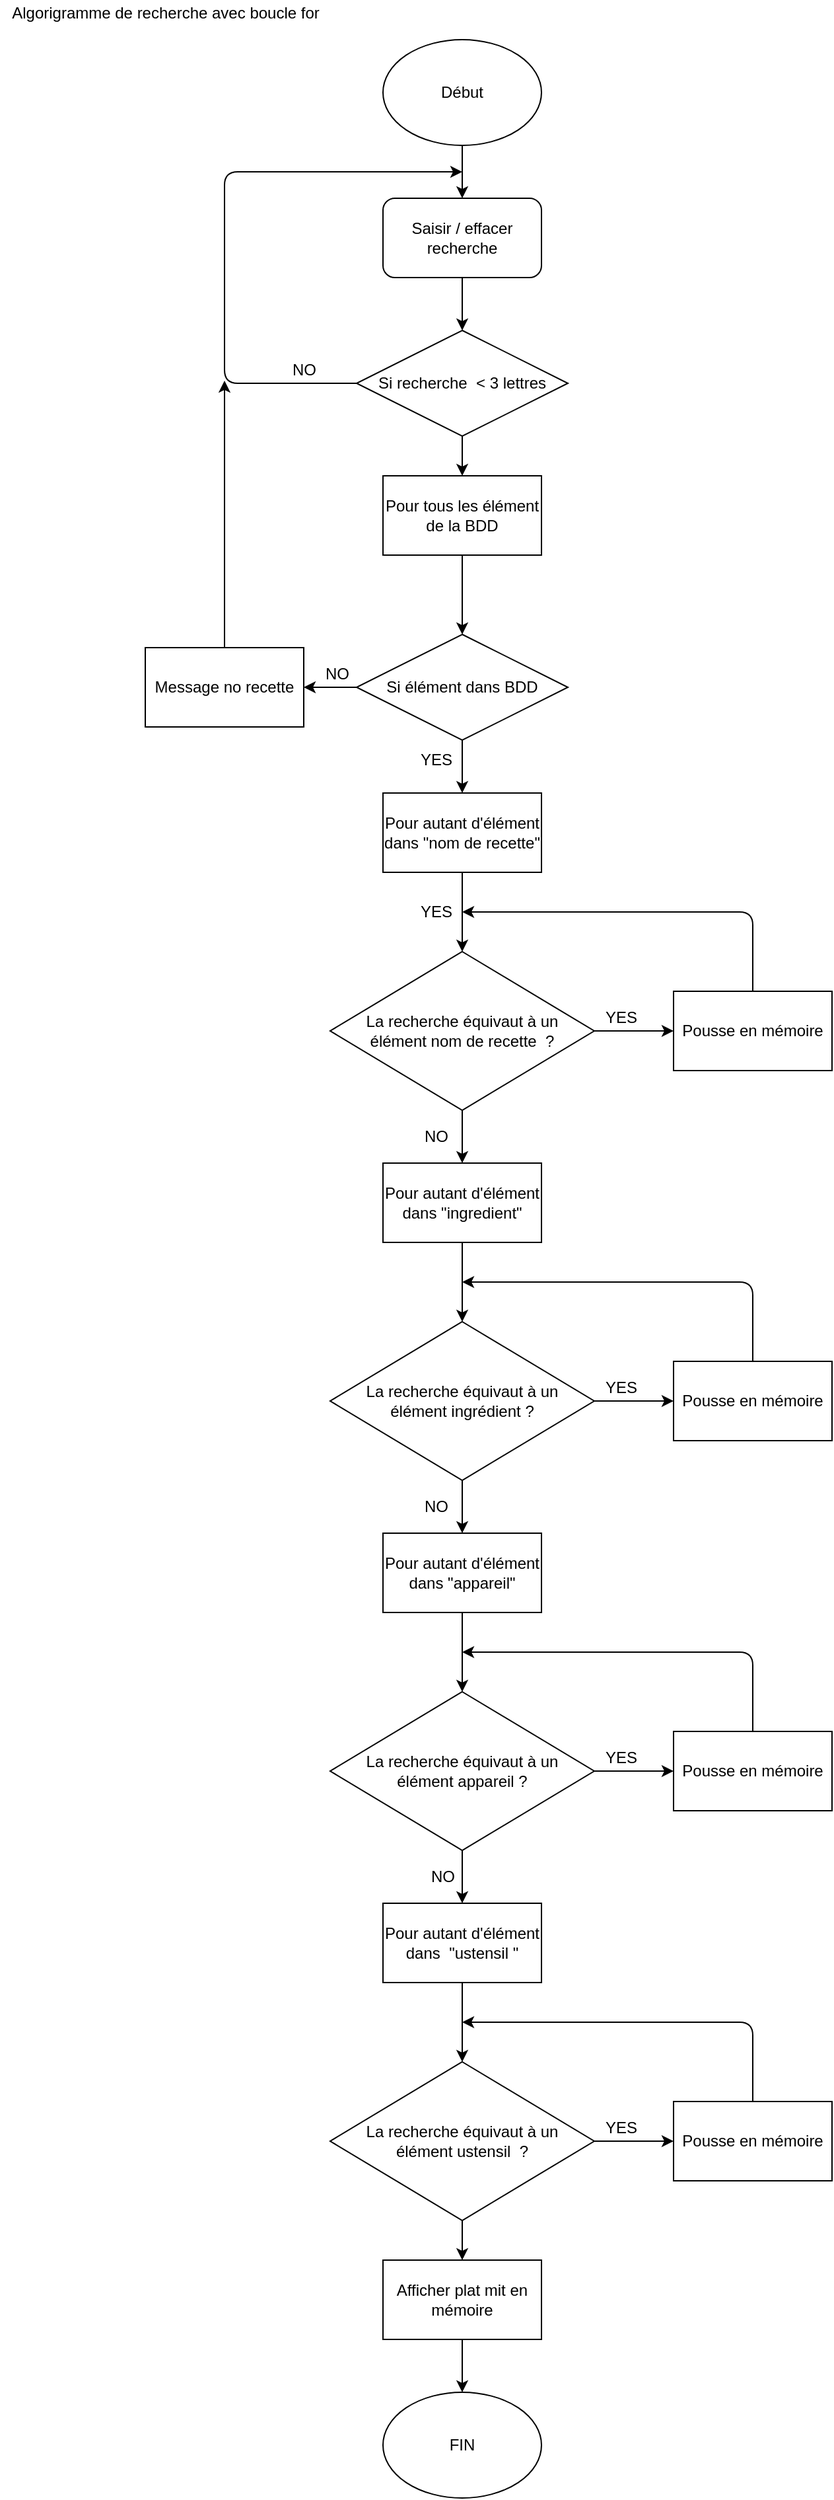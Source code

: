 <mxfile>
    <diagram id="82YIPT4hSedidPJd-CTC" name="Page-1">
        <mxGraphModel dx="1161" dy="617" grid="1" gridSize="10" guides="1" tooltips="1" connect="1" arrows="1" fold="1" page="1" pageScale="1" pageWidth="827" pageHeight="1169" math="0" shadow="0">
            <root>
                <mxCell id="0"/>
                <mxCell id="1" parent="0"/>
                <mxCell id="m_eD6pnl9uIpOJYscY4i-38" value="Début" style="ellipse;whiteSpace=wrap;html=1;" vertex="1" parent="1">
                    <mxGeometry x="340" y="40" width="120" height="80" as="geometry"/>
                </mxCell>
                <mxCell id="m_eD6pnl9uIpOJYscY4i-39" value="Saisir / effacer recherche" style="rounded=1;whiteSpace=wrap;html=1;" vertex="1" parent="1">
                    <mxGeometry x="340" y="160" width="120" height="60" as="geometry"/>
                </mxCell>
                <mxCell id="m_eD6pnl9uIpOJYscY4i-40" value="" style="endArrow=classic;html=1;exitX=0.5;exitY=1;exitDx=0;exitDy=0;entryX=0.5;entryY=0;entryDx=0;entryDy=0;" edge="1" parent="1" source="m_eD6pnl9uIpOJYscY4i-38" target="m_eD6pnl9uIpOJYscY4i-39">
                    <mxGeometry width="50" height="50" relative="1" as="geometry">
                        <mxPoint x="440" y="430" as="sourcePoint"/>
                        <mxPoint x="490" y="380" as="targetPoint"/>
                    </mxGeometry>
                </mxCell>
                <mxCell id="m_eD6pnl9uIpOJYscY4i-41" value="" style="endArrow=classic;html=1;exitX=0.5;exitY=1;exitDx=0;exitDy=0;entryX=0.5;entryY=0;entryDx=0;entryDy=0;" edge="1" parent="1" source="m_eD6pnl9uIpOJYscY4i-39" target="m_eD6pnl9uIpOJYscY4i-43">
                    <mxGeometry width="50" height="50" relative="1" as="geometry">
                        <mxPoint x="440" y="430" as="sourcePoint"/>
                        <mxPoint x="400" y="250" as="targetPoint"/>
                    </mxGeometry>
                </mxCell>
                <mxCell id="m_eD6pnl9uIpOJYscY4i-42" style="edgeStyle=none;html=1;exitX=0.5;exitY=1;exitDx=0;exitDy=0;entryX=0.5;entryY=0;entryDx=0;entryDy=0;" edge="1" parent="1" source="m_eD6pnl9uIpOJYscY4i-43" target="m_eD6pnl9uIpOJYscY4i-92">
                    <mxGeometry relative="1" as="geometry"/>
                </mxCell>
                <mxCell id="m_eD6pnl9uIpOJYscY4i-43" value="&lt;span&gt;Si recherche&amp;nbsp; &amp;lt; 3 lettres&lt;/span&gt;" style="rhombus;whiteSpace=wrap;html=1;" vertex="1" parent="1">
                    <mxGeometry x="320" y="260" width="160" height="80" as="geometry"/>
                </mxCell>
                <mxCell id="m_eD6pnl9uIpOJYscY4i-44" value="" style="endArrow=classic;html=1;exitX=0;exitY=0.5;exitDx=0;exitDy=0;" edge="1" parent="1" source="m_eD6pnl9uIpOJYscY4i-43">
                    <mxGeometry width="50" height="50" relative="1" as="geometry">
                        <mxPoint x="440" y="430" as="sourcePoint"/>
                        <mxPoint x="400" y="140" as="targetPoint"/>
                        <Array as="points">
                            <mxPoint x="220" y="300"/>
                            <mxPoint x="220" y="230"/>
                            <mxPoint x="220" y="190"/>
                            <mxPoint x="220" y="140"/>
                        </Array>
                    </mxGeometry>
                </mxCell>
                <mxCell id="m_eD6pnl9uIpOJYscY4i-45" value="" style="edgeStyle=none;html=1;" edge="1" parent="1" source="m_eD6pnl9uIpOJYscY4i-46" target="m_eD6pnl9uIpOJYscY4i-75">
                    <mxGeometry relative="1" as="geometry"/>
                </mxCell>
                <mxCell id="m_eD6pnl9uIpOJYscY4i-46" value="Afficher plat mit en mémoire" style="rounded=0;whiteSpace=wrap;html=1;" vertex="1" parent="1">
                    <mxGeometry x="340" y="1720" width="120" height="60" as="geometry"/>
                </mxCell>
                <mxCell id="m_eD6pnl9uIpOJYscY4i-47" style="edgeStyle=none;html=1;exitX=1;exitY=0.5;exitDx=0;exitDy=0;entryX=0;entryY=0.5;entryDx=0;entryDy=0;" edge="1" parent="1" source="m_eD6pnl9uIpOJYscY4i-48" target="m_eD6pnl9uIpOJYscY4i-53">
                    <mxGeometry relative="1" as="geometry"/>
                </mxCell>
                <mxCell id="m_eD6pnl9uIpOJYscY4i-48" value="La recherche équivaut à un&lt;br&gt;élément nom de recette&amp;nbsp; ?" style="rhombus;whiteSpace=wrap;html=1;" vertex="1" parent="1">
                    <mxGeometry x="300" y="730" width="200" height="120" as="geometry"/>
                </mxCell>
                <mxCell id="m_eD6pnl9uIpOJYscY4i-49" value="Pour autant d'élément dans &quot;nom de recette&quot;" style="rounded=0;whiteSpace=wrap;html=1;" vertex="1" parent="1">
                    <mxGeometry x="340" y="610" width="120" height="60" as="geometry"/>
                </mxCell>
                <mxCell id="m_eD6pnl9uIpOJYscY4i-50" value="" style="endArrow=classic;html=1;exitX=0.5;exitY=1;exitDx=0;exitDy=0;entryX=0.5;entryY=0;entryDx=0;entryDy=0;" edge="1" parent="1" source="m_eD6pnl9uIpOJYscY4i-48">
                    <mxGeometry width="50" height="50" relative="1" as="geometry">
                        <mxPoint x="440" y="950" as="sourcePoint"/>
                        <mxPoint x="400" y="890" as="targetPoint"/>
                    </mxGeometry>
                </mxCell>
                <mxCell id="m_eD6pnl9uIpOJYscY4i-51" value="" style="endArrow=classic;html=1;exitX=0.5;exitY=1;exitDx=0;exitDy=0;entryX=0.5;entryY=0;entryDx=0;entryDy=0;" edge="1" parent="1" source="m_eD6pnl9uIpOJYscY4i-49" target="m_eD6pnl9uIpOJYscY4i-48">
                    <mxGeometry width="50" height="50" relative="1" as="geometry">
                        <mxPoint x="440" y="550" as="sourcePoint"/>
                        <mxPoint x="490" y="500" as="targetPoint"/>
                    </mxGeometry>
                </mxCell>
                <mxCell id="m_eD6pnl9uIpOJYscY4i-52" style="edgeStyle=none;html=1;exitX=0.5;exitY=0;exitDx=0;exitDy=0;" edge="1" parent="1" source="m_eD6pnl9uIpOJYscY4i-53">
                    <mxGeometry relative="1" as="geometry">
                        <mxPoint x="400" y="700" as="targetPoint"/>
                        <Array as="points">
                            <mxPoint x="620" y="700"/>
                        </Array>
                    </mxGeometry>
                </mxCell>
                <mxCell id="m_eD6pnl9uIpOJYscY4i-53" value="Pousse en mémoire" style="rounded=0;whiteSpace=wrap;html=1;" vertex="1" parent="1">
                    <mxGeometry x="560" y="760" width="120" height="60" as="geometry"/>
                </mxCell>
                <mxCell id="m_eD6pnl9uIpOJYscY4i-54" style="edgeStyle=none;html=1;exitX=1;exitY=0.5;exitDx=0;exitDy=0;entryX=0;entryY=0.5;entryDx=0;entryDy=0;" edge="1" parent="1" source="m_eD6pnl9uIpOJYscY4i-55" target="m_eD6pnl9uIpOJYscY4i-59">
                    <mxGeometry relative="1" as="geometry"/>
                </mxCell>
                <mxCell id="m_eD6pnl9uIpOJYscY4i-55" value="La recherche équivaut à un&lt;br&gt;élément ingrédient ?" style="rhombus;whiteSpace=wrap;html=1;" vertex="1" parent="1">
                    <mxGeometry x="300" y="1010" width="200" height="120" as="geometry"/>
                </mxCell>
                <mxCell id="m_eD6pnl9uIpOJYscY4i-56" value="Pour autant d'élément dans &quot;ingredient&quot;" style="rounded=0;whiteSpace=wrap;html=1;" vertex="1" parent="1">
                    <mxGeometry x="340" y="890" width="120" height="60" as="geometry"/>
                </mxCell>
                <mxCell id="m_eD6pnl9uIpOJYscY4i-57" value="" style="endArrow=classic;html=1;exitX=0.5;exitY=1;exitDx=0;exitDy=0;entryX=0.5;entryY=0;entryDx=0;entryDy=0;" edge="1" parent="1" source="m_eD6pnl9uIpOJYscY4i-56" target="m_eD6pnl9uIpOJYscY4i-55">
                    <mxGeometry width="50" height="50" relative="1" as="geometry">
                        <mxPoint x="440" y="830" as="sourcePoint"/>
                        <mxPoint x="490" y="780" as="targetPoint"/>
                    </mxGeometry>
                </mxCell>
                <mxCell id="m_eD6pnl9uIpOJYscY4i-58" style="edgeStyle=none;html=1;exitX=0.5;exitY=0;exitDx=0;exitDy=0;" edge="1" parent="1" source="m_eD6pnl9uIpOJYscY4i-59">
                    <mxGeometry relative="1" as="geometry">
                        <mxPoint x="400" y="980" as="targetPoint"/>
                        <Array as="points">
                            <mxPoint x="620" y="980"/>
                        </Array>
                    </mxGeometry>
                </mxCell>
                <mxCell id="m_eD6pnl9uIpOJYscY4i-59" value="Pousse en mémoire" style="rounded=0;whiteSpace=wrap;html=1;" vertex="1" parent="1">
                    <mxGeometry x="560" y="1040" width="120" height="60" as="geometry"/>
                </mxCell>
                <mxCell id="m_eD6pnl9uIpOJYscY4i-60" style="edgeStyle=none;html=1;exitX=1;exitY=0.5;exitDx=0;exitDy=0;entryX=0;entryY=0.5;entryDx=0;entryDy=0;" edge="1" parent="1" source="m_eD6pnl9uIpOJYscY4i-61" target="m_eD6pnl9uIpOJYscY4i-67">
                    <mxGeometry relative="1" as="geometry"/>
                </mxCell>
                <mxCell id="m_eD6pnl9uIpOJYscY4i-61" value="La recherche équivaut à un&lt;br&gt;élément appareil ?" style="rhombus;whiteSpace=wrap;html=1;" vertex="1" parent="1">
                    <mxGeometry x="300" y="1290" width="200" height="120" as="geometry"/>
                </mxCell>
                <mxCell id="m_eD6pnl9uIpOJYscY4i-62" value="Pour autant d'élément dans &quot;appareil&quot;" style="rounded=0;whiteSpace=wrap;html=1;" vertex="1" parent="1">
                    <mxGeometry x="340" y="1170" width="120" height="60" as="geometry"/>
                </mxCell>
                <mxCell id="m_eD6pnl9uIpOJYscY4i-63" value="" style="endArrow=classic;html=1;exitX=0.5;exitY=1;exitDx=0;exitDy=0;entryX=0.5;entryY=0;entryDx=0;entryDy=0;" edge="1" parent="1">
                    <mxGeometry width="50" height="50" relative="1" as="geometry">
                        <mxPoint x="400" y="1130" as="sourcePoint"/>
                        <mxPoint x="400" y="1170" as="targetPoint"/>
                    </mxGeometry>
                </mxCell>
                <mxCell id="m_eD6pnl9uIpOJYscY4i-64" value="" style="endArrow=classic;html=1;exitX=0.5;exitY=1;exitDx=0;exitDy=0;entryX=0.5;entryY=0;entryDx=0;entryDy=0;" edge="1" parent="1" source="m_eD6pnl9uIpOJYscY4i-61">
                    <mxGeometry width="50" height="50" relative="1" as="geometry">
                        <mxPoint x="440" y="1510" as="sourcePoint"/>
                        <mxPoint x="400" y="1450" as="targetPoint"/>
                    </mxGeometry>
                </mxCell>
                <mxCell id="m_eD6pnl9uIpOJYscY4i-65" value="" style="endArrow=classic;html=1;exitX=0.5;exitY=1;exitDx=0;exitDy=0;entryX=0.5;entryY=0;entryDx=0;entryDy=0;" edge="1" parent="1" source="m_eD6pnl9uIpOJYscY4i-62" target="m_eD6pnl9uIpOJYscY4i-61">
                    <mxGeometry width="50" height="50" relative="1" as="geometry">
                        <mxPoint x="440" y="1110" as="sourcePoint"/>
                        <mxPoint x="490" y="1060" as="targetPoint"/>
                    </mxGeometry>
                </mxCell>
                <mxCell id="m_eD6pnl9uIpOJYscY4i-66" style="edgeStyle=none;html=1;exitX=0.5;exitY=0;exitDx=0;exitDy=0;" edge="1" parent="1" source="m_eD6pnl9uIpOJYscY4i-67">
                    <mxGeometry relative="1" as="geometry">
                        <mxPoint x="400" y="1260" as="targetPoint"/>
                        <Array as="points">
                            <mxPoint x="620" y="1260"/>
                        </Array>
                    </mxGeometry>
                </mxCell>
                <mxCell id="m_eD6pnl9uIpOJYscY4i-67" value="Pousse en mémoire" style="rounded=0;whiteSpace=wrap;html=1;" vertex="1" parent="1">
                    <mxGeometry x="560" y="1320" width="120" height="60" as="geometry"/>
                </mxCell>
                <mxCell id="m_eD6pnl9uIpOJYscY4i-68" style="edgeStyle=none;html=1;exitX=1;exitY=0.5;exitDx=0;exitDy=0;entryX=0;entryY=0.5;entryDx=0;entryDy=0;" edge="1" parent="1" source="m_eD6pnl9uIpOJYscY4i-70" target="m_eD6pnl9uIpOJYscY4i-74">
                    <mxGeometry relative="1" as="geometry"/>
                </mxCell>
                <mxCell id="m_eD6pnl9uIpOJYscY4i-69" style="edgeStyle=none;html=1;exitX=0.5;exitY=1;exitDx=0;exitDy=0;entryX=0.5;entryY=0;entryDx=0;entryDy=0;" edge="1" parent="1" source="m_eD6pnl9uIpOJYscY4i-70" target="m_eD6pnl9uIpOJYscY4i-46">
                    <mxGeometry relative="1" as="geometry"/>
                </mxCell>
                <mxCell id="m_eD6pnl9uIpOJYscY4i-70" value="La recherche équivaut à un&lt;br&gt;élément ustensil&amp;nbsp; ?" style="rhombus;whiteSpace=wrap;html=1;" vertex="1" parent="1">
                    <mxGeometry x="300" y="1570" width="200" height="120" as="geometry"/>
                </mxCell>
                <mxCell id="m_eD6pnl9uIpOJYscY4i-71" value="Pour autant d'élément dans&amp;nbsp; &quot;ustensil&amp;nbsp;&quot;" style="rounded=0;whiteSpace=wrap;html=1;" vertex="1" parent="1">
                    <mxGeometry x="340" y="1450" width="120" height="60" as="geometry"/>
                </mxCell>
                <mxCell id="m_eD6pnl9uIpOJYscY4i-72" value="" style="endArrow=classic;html=1;exitX=0.5;exitY=1;exitDx=0;exitDy=0;entryX=0.5;entryY=0;entryDx=0;entryDy=0;" edge="1" parent="1" source="m_eD6pnl9uIpOJYscY4i-71" target="m_eD6pnl9uIpOJYscY4i-70">
                    <mxGeometry width="50" height="50" relative="1" as="geometry">
                        <mxPoint x="440" y="1390" as="sourcePoint"/>
                        <mxPoint x="490" y="1340" as="targetPoint"/>
                    </mxGeometry>
                </mxCell>
                <mxCell id="m_eD6pnl9uIpOJYscY4i-73" style="edgeStyle=none;html=1;exitX=0.5;exitY=0;exitDx=0;exitDy=0;" edge="1" parent="1" source="m_eD6pnl9uIpOJYscY4i-74">
                    <mxGeometry relative="1" as="geometry">
                        <mxPoint x="400" y="1540" as="targetPoint"/>
                        <Array as="points">
                            <mxPoint x="620" y="1540"/>
                        </Array>
                    </mxGeometry>
                </mxCell>
                <mxCell id="m_eD6pnl9uIpOJYscY4i-74" value="Pousse en mémoire" style="rounded=0;whiteSpace=wrap;html=1;" vertex="1" parent="1">
                    <mxGeometry x="560" y="1600" width="120" height="60" as="geometry"/>
                </mxCell>
                <mxCell id="m_eD6pnl9uIpOJYscY4i-75" value="FIN" style="ellipse;whiteSpace=wrap;html=1;" vertex="1" parent="1">
                    <mxGeometry x="340" y="1820" width="120" height="80" as="geometry"/>
                </mxCell>
                <mxCell id="m_eD6pnl9uIpOJYscY4i-76" value="" style="edgeStyle=none;html=1;" edge="1" parent="1" source="m_eD6pnl9uIpOJYscY4i-78" target="m_eD6pnl9uIpOJYscY4i-80">
                    <mxGeometry relative="1" as="geometry"/>
                </mxCell>
                <mxCell id="m_eD6pnl9uIpOJYscY4i-77" style="edgeStyle=none;html=1;exitX=0.5;exitY=1;exitDx=0;exitDy=0;entryX=0.5;entryY=0;entryDx=0;entryDy=0;" edge="1" parent="1" source="m_eD6pnl9uIpOJYscY4i-78" target="m_eD6pnl9uIpOJYscY4i-49">
                    <mxGeometry relative="1" as="geometry"/>
                </mxCell>
                <mxCell id="m_eD6pnl9uIpOJYscY4i-78" value="Si élément dans BDD" style="rhombus;whiteSpace=wrap;html=1;" vertex="1" parent="1">
                    <mxGeometry x="320" y="490" width="160" height="80" as="geometry"/>
                </mxCell>
                <mxCell id="m_eD6pnl9uIpOJYscY4i-79" style="edgeStyle=none;html=1;" edge="1" parent="1" source="m_eD6pnl9uIpOJYscY4i-80">
                    <mxGeometry relative="1" as="geometry">
                        <mxPoint x="220" y="298" as="targetPoint"/>
                    </mxGeometry>
                </mxCell>
                <mxCell id="m_eD6pnl9uIpOJYscY4i-80" value="Message no recette" style="rounded=0;whiteSpace=wrap;html=1;" vertex="1" parent="1">
                    <mxGeometry x="160" y="500" width="120" height="60" as="geometry"/>
                </mxCell>
                <mxCell id="m_eD6pnl9uIpOJYscY4i-81" value="NO" style="text;html=1;resizable=0;autosize=1;align=center;verticalAlign=middle;points=[];fillColor=none;strokeColor=none;rounded=0;" vertex="1" parent="1">
                    <mxGeometry x="265" y="280" width="30" height="20" as="geometry"/>
                </mxCell>
                <mxCell id="m_eD6pnl9uIpOJYscY4i-82" value="YES" style="text;html=1;resizable=0;autosize=1;align=center;verticalAlign=middle;points=[];fillColor=none;strokeColor=none;rounded=0;" vertex="1" parent="1">
                    <mxGeometry x="500" y="1050" width="40" height="20" as="geometry"/>
                </mxCell>
                <mxCell id="m_eD6pnl9uIpOJYscY4i-83" value="YES" style="text;html=1;resizable=0;autosize=1;align=center;verticalAlign=middle;points=[];fillColor=none;strokeColor=none;rounded=0;" vertex="1" parent="1">
                    <mxGeometry x="500" y="770" width="40" height="20" as="geometry"/>
                </mxCell>
                <mxCell id="m_eD6pnl9uIpOJYscY4i-84" value="YES" style="text;html=1;resizable=0;autosize=1;align=center;verticalAlign=middle;points=[];fillColor=none;strokeColor=none;rounded=0;" vertex="1" parent="1">
                    <mxGeometry x="360" y="690" width="40" height="20" as="geometry"/>
                </mxCell>
                <mxCell id="m_eD6pnl9uIpOJYscY4i-85" value="NO" style="text;html=1;resizable=0;autosize=1;align=center;verticalAlign=middle;points=[];fillColor=none;strokeColor=none;rounded=0;" vertex="1" parent="1">
                    <mxGeometry x="365" y="860" width="30" height="20" as="geometry"/>
                </mxCell>
                <mxCell id="m_eD6pnl9uIpOJYscY4i-86" value="NO" style="text;html=1;resizable=0;autosize=1;align=center;verticalAlign=middle;points=[];fillColor=none;strokeColor=none;rounded=0;" vertex="1" parent="1">
                    <mxGeometry x="365" y="1140" width="30" height="20" as="geometry"/>
                </mxCell>
                <mxCell id="m_eD6pnl9uIpOJYscY4i-87" value="NO" style="text;html=1;resizable=0;autosize=1;align=center;verticalAlign=middle;points=[];fillColor=none;strokeColor=none;rounded=0;" vertex="1" parent="1">
                    <mxGeometry x="370" y="1420" width="30" height="20" as="geometry"/>
                </mxCell>
                <mxCell id="m_eD6pnl9uIpOJYscY4i-88" value="YES" style="text;html=1;resizable=0;autosize=1;align=center;verticalAlign=middle;points=[];fillColor=none;strokeColor=none;rounded=0;" vertex="1" parent="1">
                    <mxGeometry x="500" y="1330" width="40" height="20" as="geometry"/>
                </mxCell>
                <mxCell id="m_eD6pnl9uIpOJYscY4i-89" value="YES" style="text;html=1;resizable=0;autosize=1;align=center;verticalAlign=middle;points=[];fillColor=none;strokeColor=none;rounded=0;" vertex="1" parent="1">
                    <mxGeometry x="500" y="1610" width="40" height="20" as="geometry"/>
                </mxCell>
                <mxCell id="m_eD6pnl9uIpOJYscY4i-90" value="NO" style="text;html=1;resizable=0;autosize=1;align=center;verticalAlign=middle;points=[];fillColor=none;strokeColor=none;rounded=0;" vertex="1" parent="1">
                    <mxGeometry x="290" y="510" width="30" height="20" as="geometry"/>
                </mxCell>
                <mxCell id="m_eD6pnl9uIpOJYscY4i-91" style="edgeStyle=none;html=1;exitX=0.5;exitY=1;exitDx=0;exitDy=0;entryX=0.5;entryY=0;entryDx=0;entryDy=0;" edge="1" parent="1" source="m_eD6pnl9uIpOJYscY4i-92" target="m_eD6pnl9uIpOJYscY4i-78">
                    <mxGeometry relative="1" as="geometry"/>
                </mxCell>
                <mxCell id="m_eD6pnl9uIpOJYscY4i-92" value="Pour tous les élément de la BDD" style="rounded=0;whiteSpace=wrap;html=1;" vertex="1" parent="1">
                    <mxGeometry x="340" y="370" width="120" height="60" as="geometry"/>
                </mxCell>
                <mxCell id="lyqlQhw-OFkxnnWvpmLj-1" value="YES" style="text;html=1;resizable=0;autosize=1;align=center;verticalAlign=middle;points=[];fillColor=none;strokeColor=none;rounded=0;" vertex="1" parent="1">
                    <mxGeometry x="360" y="575" width="40" height="20" as="geometry"/>
                </mxCell>
                <mxCell id="lyqlQhw-OFkxnnWvpmLj-2" value="Algorigramme de recherche avec boucle for" style="text;html=1;resizable=0;autosize=1;align=center;verticalAlign=middle;points=[];fillColor=none;strokeColor=none;rounded=0;" vertex="1" parent="1">
                    <mxGeometry x="50" y="10" width="250" height="20" as="geometry"/>
                </mxCell>
            </root>
        </mxGraphModel>
    </diagram>
</mxfile>